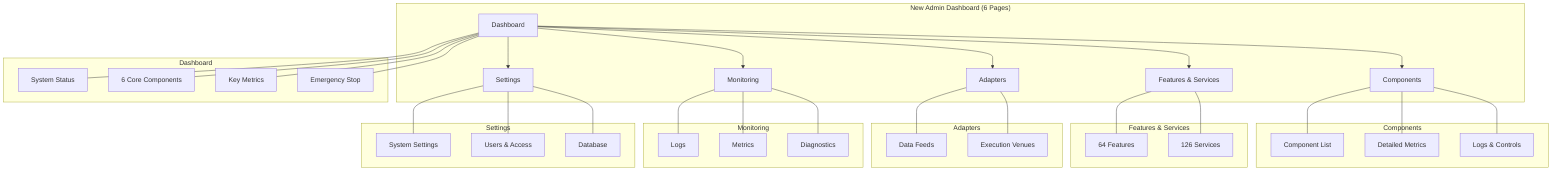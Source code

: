 graph TD
    subgraph "New Admin Dashboard (6 Pages)"
        A[Dashboard] --> B[Components]
        A --> C["Features & Services"]
        A --> D[Adapters]
        A --> E[Monitoring]
        A --> F[Settings]
    end

    subgraph "Dashboard"
        A1["System Status"]
        A2["6 Core Components"]
        A3["Key Metrics"]
        A4["Emergency Stop"]
    end

    subgraph "Components"
        B1["Component List"]
        B2["Detailed Metrics"]
        B3["Logs & Controls"]
    end

    subgraph "Features & Services"
        C1["64 Features"]
        C2["126 Services"]
    end

    subgraph "Adapters"
        D1["Data Feeds"]
        D2["Execution Venues"]
    end

    subgraph "Monitoring"
        E1[Logs]
        E2[Metrics]
        E3[Diagnostics]
    end

    subgraph "Settings"
        F1["System Settings"]
        F2["Users & Access"]
        F3[Database]
    end

    A --- A1
    A --- A2
    A --- A3
    A --- A4

    B --- B1
    B --- B2
    B --- B3

    C --- C1
    C --- C2

    D --- D1
    D --- D2

    E --- E1
    E --- E2
    E --- E3

    F --- F1
    F --- F2
    F --- F3